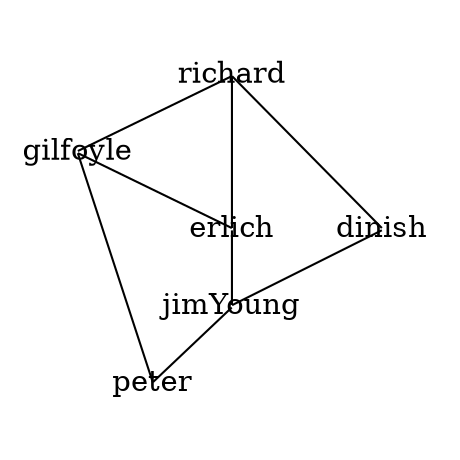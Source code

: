 digraph G {
    ratio=1;
    pad=0.5;
    edge [arrowhead=none];

    richard [shape=box];
    peter [shape=box];

    richard [fixedsize=true height= 0, width=0 color="transparent"];
    gilfoyle [fixedsize=true height= 0, width=0 color="transparent"];
    erlich [fixedsize=true height= 0, width=0 color="transparent"];
    dinish [fixedsize=true height= 0, width=0 color="transparent"];
    jimYoung [fixedsize=true height= 0, width=0 color="transparent"];
    peter [fixedsize=true height= 0, width=0 color="transparent"];

    richard -> dinish;
    dinish -> jimYoung;
    richard -> gilfoyle;
    gilfoyle -> peter;
    gilfoyle -> erlich;
    richard -> erlich;
    erlich -> jimYoung;
    jimYoung -> peter;
}